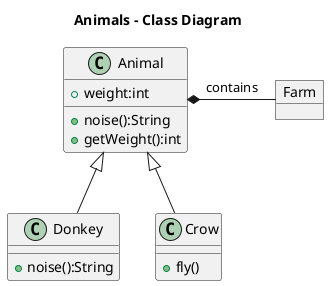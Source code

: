 @startuml
title Animals - Class Diagram


class Animal {
  +weight:int
  +noise():String
  +getWeight():int
}

class Donkey {
  +noise():String
}

class Crow {
  +fly()
}

object Farm

Animal <|-- Donkey
Animal <|-- Crow

Animal *- Farm : contains
@enduml
